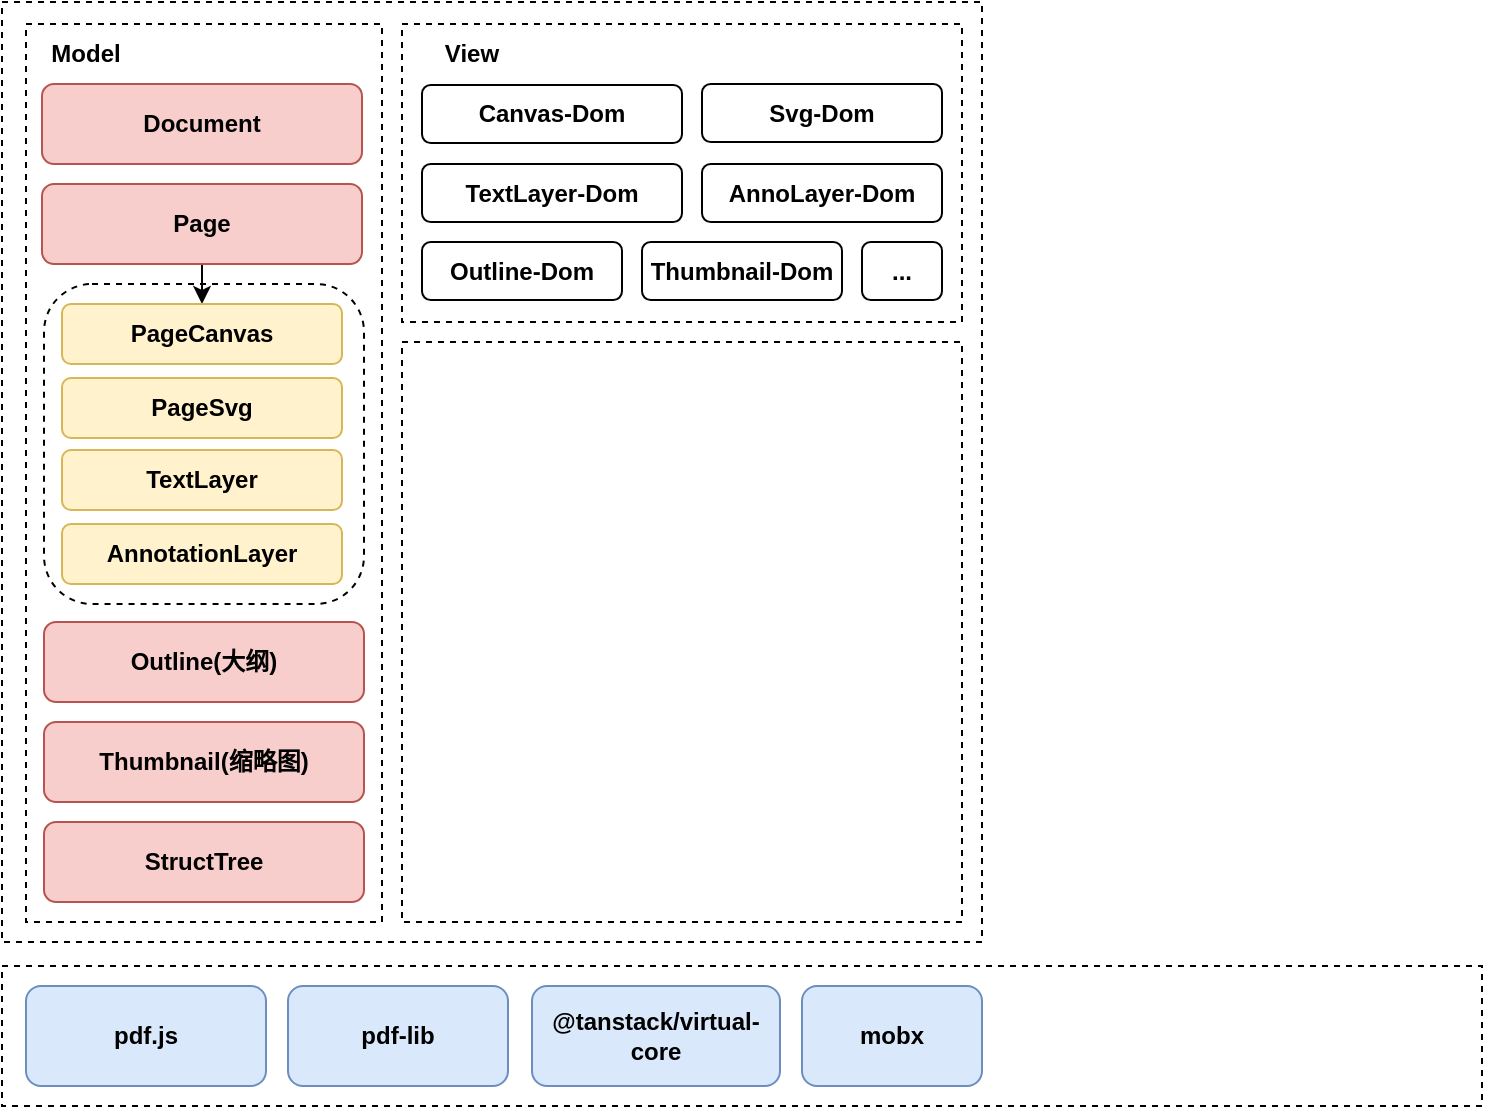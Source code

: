 <mxfile version="21.6.5" type="github">
  <diagram name="第 1 页" id="qKErFhmY3Q2mRKthfpYj">
    <mxGraphModel dx="2261" dy="822" grid="1" gridSize="10" guides="1" tooltips="1" connect="1" arrows="1" fold="1" page="1" pageScale="1" pageWidth="827" pageHeight="1169" math="0" shadow="0">
      <root>
        <mxCell id="0" />
        <mxCell id="1" parent="0" />
        <mxCell id="tGpsYCDtD877dLudMEN8-1" value="" style="rounded=0;whiteSpace=wrap;html=1;dashed=1;fillColor=none;" vertex="1" parent="1">
          <mxGeometry x="-130" y="492" width="740" height="70" as="geometry" />
        </mxCell>
        <mxCell id="tGpsYCDtD877dLudMEN8-2" value="&lt;b&gt;pdf.js&lt;/b&gt;" style="rounded=1;whiteSpace=wrap;html=1;fillColor=#dae8fc;strokeColor=#6c8ebf;" vertex="1" parent="1">
          <mxGeometry x="-118" y="502" width="120" height="50" as="geometry" />
        </mxCell>
        <mxCell id="tGpsYCDtD877dLudMEN8-3" value="&lt;b&gt;pdf-lib&lt;/b&gt;" style="rounded=1;whiteSpace=wrap;html=1;fillColor=#dae8fc;strokeColor=#6c8ebf;" vertex="1" parent="1">
          <mxGeometry x="13" y="502" width="110" height="50" as="geometry" />
        </mxCell>
        <mxCell id="tGpsYCDtD877dLudMEN8-4" value="&lt;b&gt;@tanstack/virtual-core&lt;/b&gt;" style="rounded=1;whiteSpace=wrap;html=1;fillColor=#dae8fc;strokeColor=#6c8ebf;" vertex="1" parent="1">
          <mxGeometry x="135" y="502" width="124" height="50" as="geometry" />
        </mxCell>
        <mxCell id="tGpsYCDtD877dLudMEN8-5" value="&lt;b&gt;mobx&lt;/b&gt;" style="rounded=1;whiteSpace=wrap;html=1;fillColor=#dae8fc;strokeColor=#6c8ebf;" vertex="1" parent="1">
          <mxGeometry x="270" y="502" width="90" height="50" as="geometry" />
        </mxCell>
        <mxCell id="tGpsYCDtD877dLudMEN8-6" value="" style="rounded=0;whiteSpace=wrap;html=1;fillColor=none;dashed=1;" vertex="1" parent="1">
          <mxGeometry x="-130" y="10" width="490" height="470" as="geometry" />
        </mxCell>
        <mxCell id="tGpsYCDtD877dLudMEN8-7" value="" style="rounded=0;whiteSpace=wrap;html=1;fillColor=none;dashed=1;" vertex="1" parent="1">
          <mxGeometry x="-118" y="21" width="178" height="449" as="geometry" />
        </mxCell>
        <mxCell id="tGpsYCDtD877dLudMEN8-9" value="&lt;b&gt;Document&lt;/b&gt;" style="rounded=1;whiteSpace=wrap;html=1;fillColor=#f8cecc;strokeColor=#b85450;" vertex="1" parent="1">
          <mxGeometry x="-110" y="51" width="160" height="40" as="geometry" />
        </mxCell>
        <mxCell id="tGpsYCDtD877dLudMEN8-10" value="&lt;b&gt;&lt;font style=&quot;font-size: 12px;&quot;&gt;Model&lt;/font&gt;&lt;/b&gt;" style="text;html=1;strokeColor=none;fillColor=none;align=center;verticalAlign=middle;whiteSpace=wrap;rounded=0;" vertex="1" parent="1">
          <mxGeometry x="-118" y="21" width="60" height="30" as="geometry" />
        </mxCell>
        <mxCell id="tGpsYCDtD877dLudMEN8-17" style="edgeStyle=orthogonalEdgeStyle;rounded=0;orthogonalLoop=1;jettySize=auto;html=1;exitX=0.5;exitY=1;exitDx=0;exitDy=0;entryX=0.5;entryY=0;entryDx=0;entryDy=0;" edge="1" parent="1" source="tGpsYCDtD877dLudMEN8-11" target="tGpsYCDtD877dLudMEN8-13">
          <mxGeometry relative="1" as="geometry" />
        </mxCell>
        <mxCell id="tGpsYCDtD877dLudMEN8-11" value="&lt;b&gt;Page&lt;/b&gt;" style="rounded=1;whiteSpace=wrap;html=1;fillColor=#f8cecc;strokeColor=#b85450;" vertex="1" parent="1">
          <mxGeometry x="-110" y="101" width="160" height="40" as="geometry" />
        </mxCell>
        <mxCell id="tGpsYCDtD877dLudMEN8-12" value="" style="rounded=1;whiteSpace=wrap;html=1;fillColor=none;dashed=1;" vertex="1" parent="1">
          <mxGeometry x="-109" y="151" width="160" height="160" as="geometry" />
        </mxCell>
        <mxCell id="tGpsYCDtD877dLudMEN8-13" value="&lt;b&gt;PageCanvas&lt;/b&gt;" style="rounded=1;whiteSpace=wrap;html=1;fillColor=#fff2cc;strokeColor=#d6b656;" vertex="1" parent="1">
          <mxGeometry x="-100" y="161" width="140" height="30" as="geometry" />
        </mxCell>
        <mxCell id="tGpsYCDtD877dLudMEN8-14" value="&lt;b&gt;PageSvg&lt;/b&gt;" style="rounded=1;whiteSpace=wrap;html=1;fillColor=#fff2cc;strokeColor=#d6b656;" vertex="1" parent="1">
          <mxGeometry x="-100" y="198" width="140" height="30" as="geometry" />
        </mxCell>
        <mxCell id="tGpsYCDtD877dLudMEN8-15" value="&lt;b&gt;TextLayer&lt;/b&gt;" style="rounded=1;whiteSpace=wrap;html=1;fillColor=#fff2cc;strokeColor=#d6b656;" vertex="1" parent="1">
          <mxGeometry x="-100" y="234" width="140" height="30" as="geometry" />
        </mxCell>
        <mxCell id="tGpsYCDtD877dLudMEN8-16" value="&lt;b&gt;AnnotationLayer&lt;/b&gt;" style="rounded=1;whiteSpace=wrap;html=1;fillColor=#fff2cc;strokeColor=#d6b656;" vertex="1" parent="1">
          <mxGeometry x="-100" y="271" width="140" height="30" as="geometry" />
        </mxCell>
        <mxCell id="tGpsYCDtD877dLudMEN8-19" value="&lt;b&gt;Outline(大纲)&lt;/b&gt;" style="rounded=1;whiteSpace=wrap;html=1;fillColor=#f8cecc;strokeColor=#b85450;" vertex="1" parent="1">
          <mxGeometry x="-109" y="320" width="160" height="40" as="geometry" />
        </mxCell>
        <mxCell id="tGpsYCDtD877dLudMEN8-20" value="&lt;b&gt;Thumbnail(缩略图)&lt;/b&gt;" style="rounded=1;whiteSpace=wrap;html=1;fillColor=#f8cecc;strokeColor=#b85450;" vertex="1" parent="1">
          <mxGeometry x="-109" y="370" width="160" height="40" as="geometry" />
        </mxCell>
        <mxCell id="tGpsYCDtD877dLudMEN8-21" value="&lt;b&gt;StructTree&lt;/b&gt;" style="rounded=1;whiteSpace=wrap;html=1;fillColor=#f8cecc;strokeColor=#b85450;" vertex="1" parent="1">
          <mxGeometry x="-109" y="420" width="160" height="40" as="geometry" />
        </mxCell>
        <mxCell id="tGpsYCDtD877dLudMEN8-22" value="" style="rounded=0;whiteSpace=wrap;html=1;fillColor=none;dashed=1;" vertex="1" parent="1">
          <mxGeometry x="70" y="21" width="280" height="149" as="geometry" />
        </mxCell>
        <mxCell id="tGpsYCDtD877dLudMEN8-23" value="" style="rounded=0;whiteSpace=wrap;html=1;fillColor=none;dashed=1;" vertex="1" parent="1">
          <mxGeometry x="70" y="180" width="280" height="290" as="geometry" />
        </mxCell>
        <mxCell id="tGpsYCDtD877dLudMEN8-25" value="&lt;b&gt;&lt;font style=&quot;font-size: 12px;&quot;&gt;View&lt;/font&gt;&lt;/b&gt;" style="text;html=1;strokeColor=none;fillColor=none;align=center;verticalAlign=middle;whiteSpace=wrap;rounded=0;" vertex="1" parent="1">
          <mxGeometry x="75" y="21" width="60" height="30" as="geometry" />
        </mxCell>
        <mxCell id="tGpsYCDtD877dLudMEN8-26" value="&lt;b&gt;Canvas-Dom&lt;/b&gt;" style="rounded=1;whiteSpace=wrap;html=1;" vertex="1" parent="1">
          <mxGeometry x="80" y="51.5" width="130" height="29" as="geometry" />
        </mxCell>
        <mxCell id="tGpsYCDtD877dLudMEN8-27" value="&lt;b&gt;Svg-Dom&lt;/b&gt;" style="rounded=1;whiteSpace=wrap;html=1;" vertex="1" parent="1">
          <mxGeometry x="220" y="51" width="120" height="29" as="geometry" />
        </mxCell>
        <mxCell id="tGpsYCDtD877dLudMEN8-28" value="&lt;b&gt;TextLayer-Dom&lt;/b&gt;" style="rounded=1;whiteSpace=wrap;html=1;" vertex="1" parent="1">
          <mxGeometry x="80" y="91" width="130" height="29" as="geometry" />
        </mxCell>
        <mxCell id="tGpsYCDtD877dLudMEN8-29" value="&lt;b&gt;AnnoLayer-Dom&lt;/b&gt;" style="rounded=1;whiteSpace=wrap;html=1;" vertex="1" parent="1">
          <mxGeometry x="220" y="91" width="120" height="29" as="geometry" />
        </mxCell>
        <mxCell id="tGpsYCDtD877dLudMEN8-30" value="&lt;b&gt;...&lt;/b&gt;" style="rounded=1;whiteSpace=wrap;html=1;" vertex="1" parent="1">
          <mxGeometry x="300" y="130" width="40" height="29" as="geometry" />
        </mxCell>
        <mxCell id="tGpsYCDtD877dLudMEN8-31" value="&lt;b&gt;Outline-Dom&lt;/b&gt;" style="rounded=1;whiteSpace=wrap;html=1;" vertex="1" parent="1">
          <mxGeometry x="80" y="130" width="100" height="29" as="geometry" />
        </mxCell>
        <mxCell id="tGpsYCDtD877dLudMEN8-32" value="&lt;b&gt;Thumbnail-Dom&lt;/b&gt;" style="rounded=1;whiteSpace=wrap;html=1;" vertex="1" parent="1">
          <mxGeometry x="190" y="130" width="100" height="29" as="geometry" />
        </mxCell>
      </root>
    </mxGraphModel>
  </diagram>
</mxfile>
